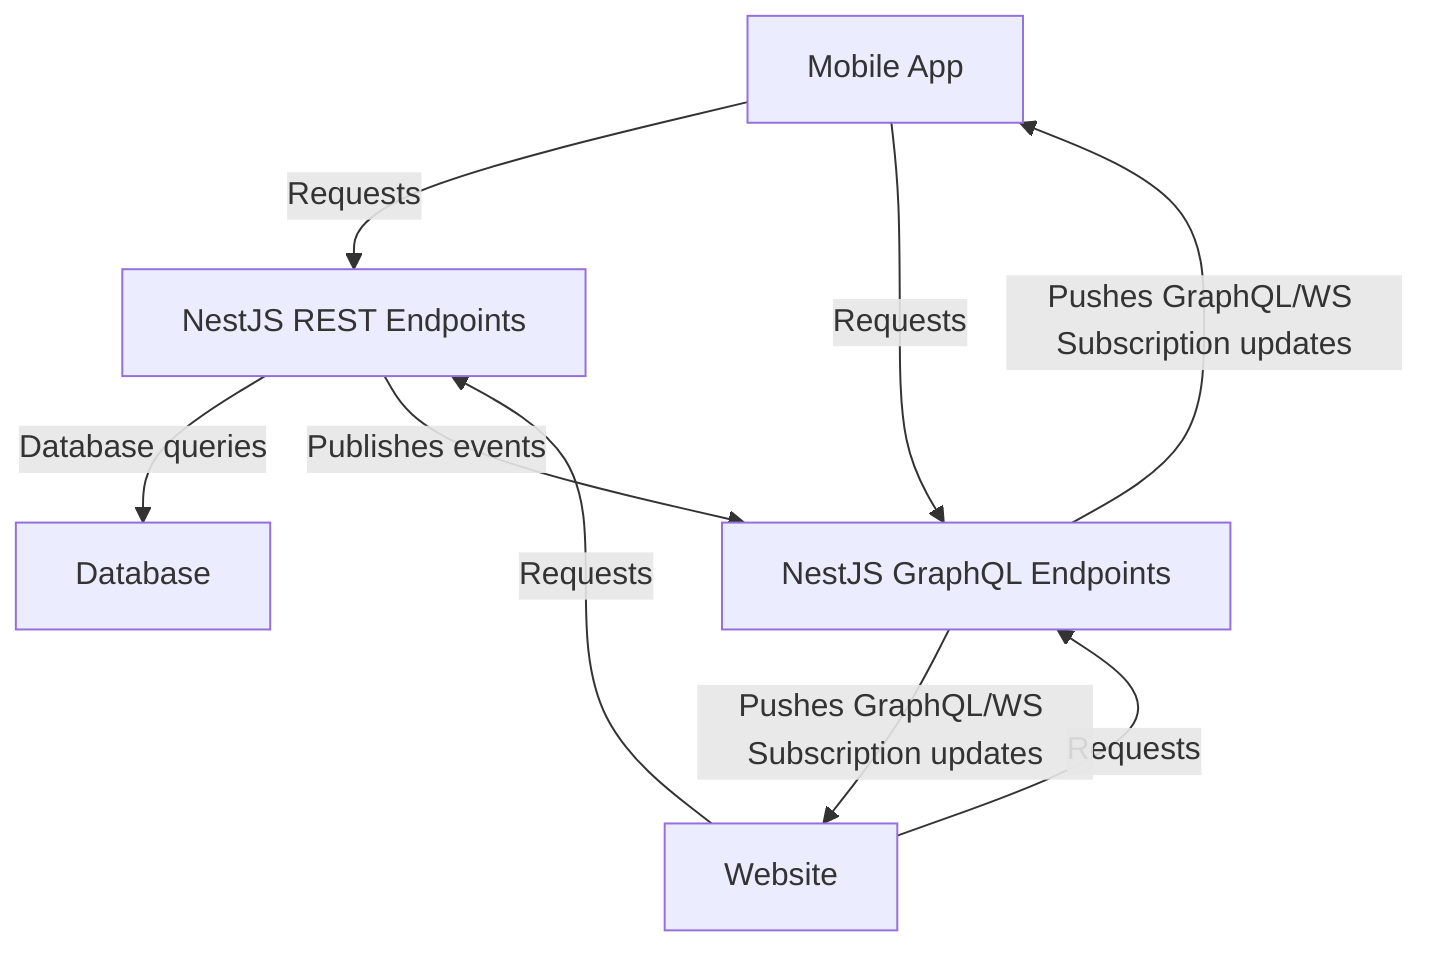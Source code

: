 flowchart TD
    A[Mobile App]
    B[Website]
    C[NestJS REST Endpoints]
    D[NestJS GraphQL Endpoints]
    E[Database]

    A -->|Requests| C
    B -->|Requests| C
    A -->|Requests| D
    B -->|Requests| D
    C -->|Database queries| E
    C -->|Publishes events| D
    D -->|Pushes GraphQL/WS Subscription updates| A
    D -->|Pushes GraphQL/WS Subscription updates| B